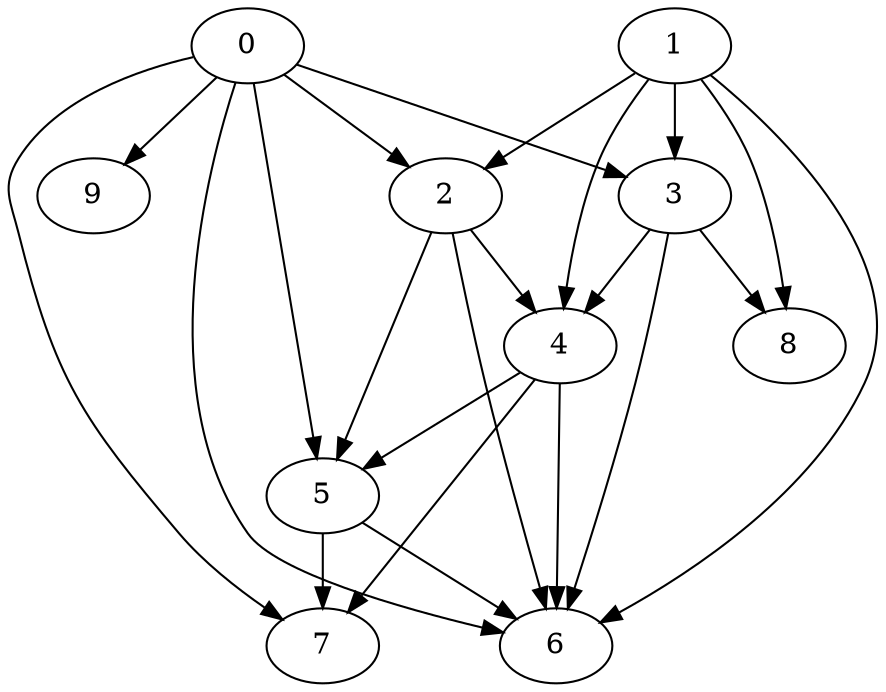 digraph dag {
	0 -> 2;
	0 -> 3;
	0 -> 5;
	0 -> 6;
	0 -> 7;
	0 -> 9;
	1 -> 2;
	1 -> 3;
	1 -> 4;
	1 -> 6;
	1 -> 8;
	2 -> 4;
	2 -> 5;
	2 -> 6;
	3 -> 4;
	3 -> 6;
	3 -> 8;
	4 -> 5;
	4 -> 6;
	4 -> 7;
	5 -> 6;
	5 -> 7;
}
